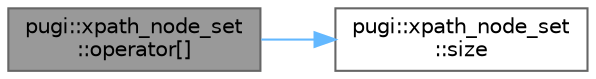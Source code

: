 digraph "pugi::xpath_node_set::operator[]"
{
 // INTERACTIVE_SVG=YES
 // LATEX_PDF_SIZE
  bgcolor="transparent";
  edge [fontname=Helvetica,fontsize=10,labelfontname=Helvetica,labelfontsize=10];
  node [fontname=Helvetica,fontsize=10,shape=box,height=0.2,width=0.4];
  rankdir="LR";
  Node1 [id="Node000001",label="pugi::xpath_node_set\l::operator[]",height=0.2,width=0.4,color="gray40", fillcolor="grey60", style="filled", fontcolor="black",tooltip=" "];
  Node1 -> Node2 [id="edge1_Node000001_Node000002",color="steelblue1",style="solid",tooltip=" "];
  Node2 [id="Node000002",label="pugi::xpath_node_set\l::size",height=0.2,width=0.4,color="grey40", fillcolor="white", style="filled",URL="$df/d06/classpugi_1_1xpath__node__set.html#aae5b610c5d767f2804a97a4aa445fa1d",tooltip=" "];
}
